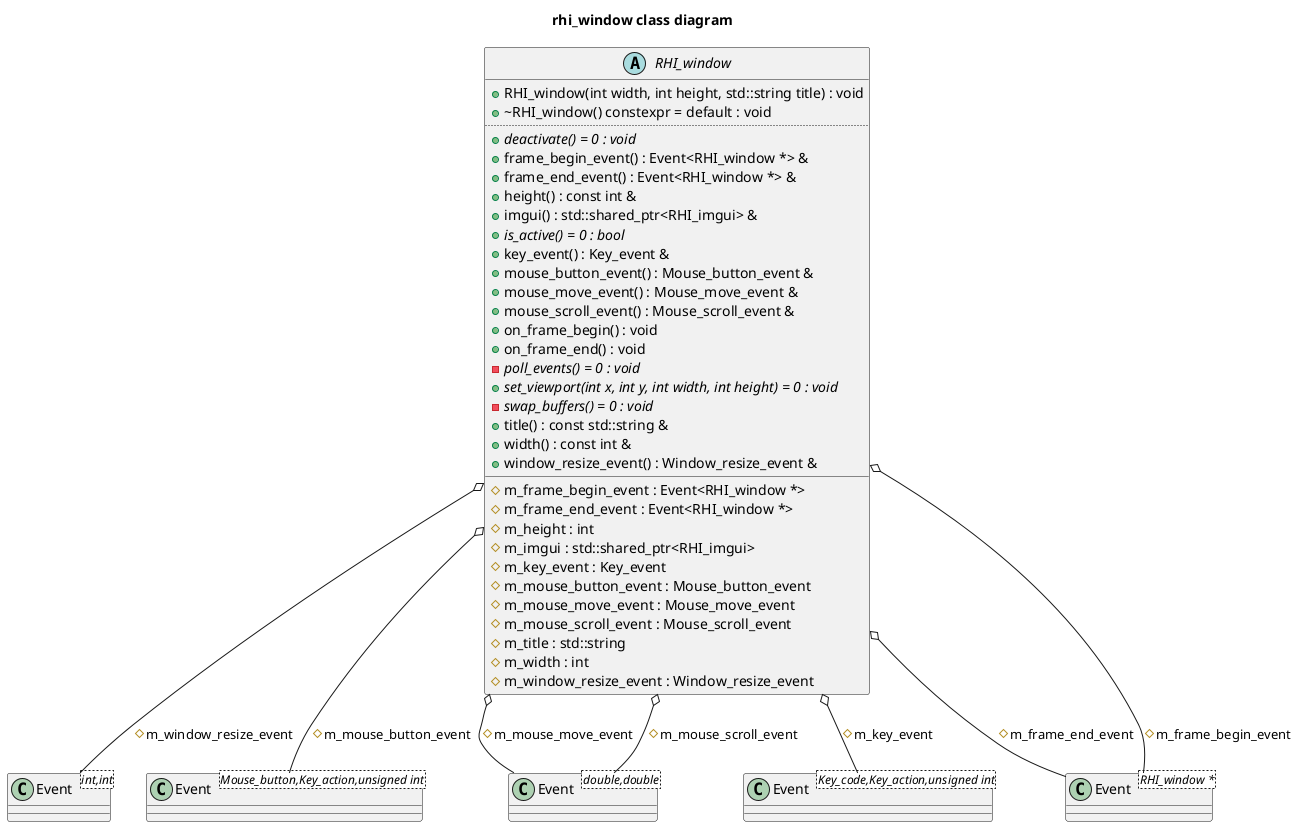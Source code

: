 @startuml
title rhi_window class diagram
class "Event<int,int>" as C_0016292333850286079981
class C_0016292333850286079981 {
__
}
class "Event<Mouse_button,Key_action,unsigned int>" as C_0014847333669851370870
class C_0014847333669851370870 {
__
}
class "Event<double,double>" as C_0007753529789918665902
class C_0007753529789918665902 {
__
}
class "Event<Key_code,Key_action,unsigned int>" as C_0013094731928571238521
class C_0013094731928571238521 {
__
}
class "Event<RHI_window *>" as C_0017328016858130017764
class C_0017328016858130017764 {
__
}
abstract "RHI_window" as C_0006962593096431523184
abstract C_0006962593096431523184 {
+RHI_window(int width, int height, std::string title) : void
+~RHI_window() constexpr = default : void
..
{abstract} +deactivate() = 0 : void
+frame_begin_event() : Event<RHI_window *> &
+frame_end_event() : Event<RHI_window *> &
+height() : const int &
+imgui() : std::shared_ptr<RHI_imgui> &
{abstract} +is_active() = 0 : bool
+key_event() : Key_event &
+mouse_button_event() : Mouse_button_event &
+mouse_move_event() : Mouse_move_event &
+mouse_scroll_event() : Mouse_scroll_event &
+on_frame_begin() : void
+on_frame_end() : void
{abstract} -poll_events() = 0 : void
{abstract} +set_viewport(int x, int y, int width, int height) = 0 : void
{abstract} -swap_buffers() = 0 : void
+title() : const std::string &
+width() : const int &
+window_resize_event() : Window_resize_event &
__
#m_frame_begin_event : Event<RHI_window *>
#m_frame_end_event : Event<RHI_window *>
#m_height : int
#m_imgui : std::shared_ptr<RHI_imgui>
#m_key_event : Key_event
#m_mouse_button_event : Mouse_button_event
#m_mouse_move_event : Mouse_move_event
#m_mouse_scroll_event : Mouse_scroll_event
#m_title : std::string
#m_width : int
#m_window_resize_event : Window_resize_event
}
C_0006962593096431523184 o-- C_0016292333850286079981 : #m_window_resize_event
C_0006962593096431523184 o-- C_0013094731928571238521 : #m_key_event
C_0006962593096431523184 o-- C_0014847333669851370870 : #m_mouse_button_event
C_0006962593096431523184 o-- C_0007753529789918665902 : #m_mouse_move_event
C_0006962593096431523184 o-- C_0007753529789918665902 : #m_mouse_scroll_event
C_0006962593096431523184 o-- C_0017328016858130017764 : #m_frame_end_event
C_0006962593096431523184 o-- C_0017328016858130017764 : #m_frame_begin_event

'Generated with clang-uml, version 0.6.1-15-gbf4bfdc
'LLVM version clang version 19.1.7 (Fedora 19.1.7-3.fc41)
@enduml
